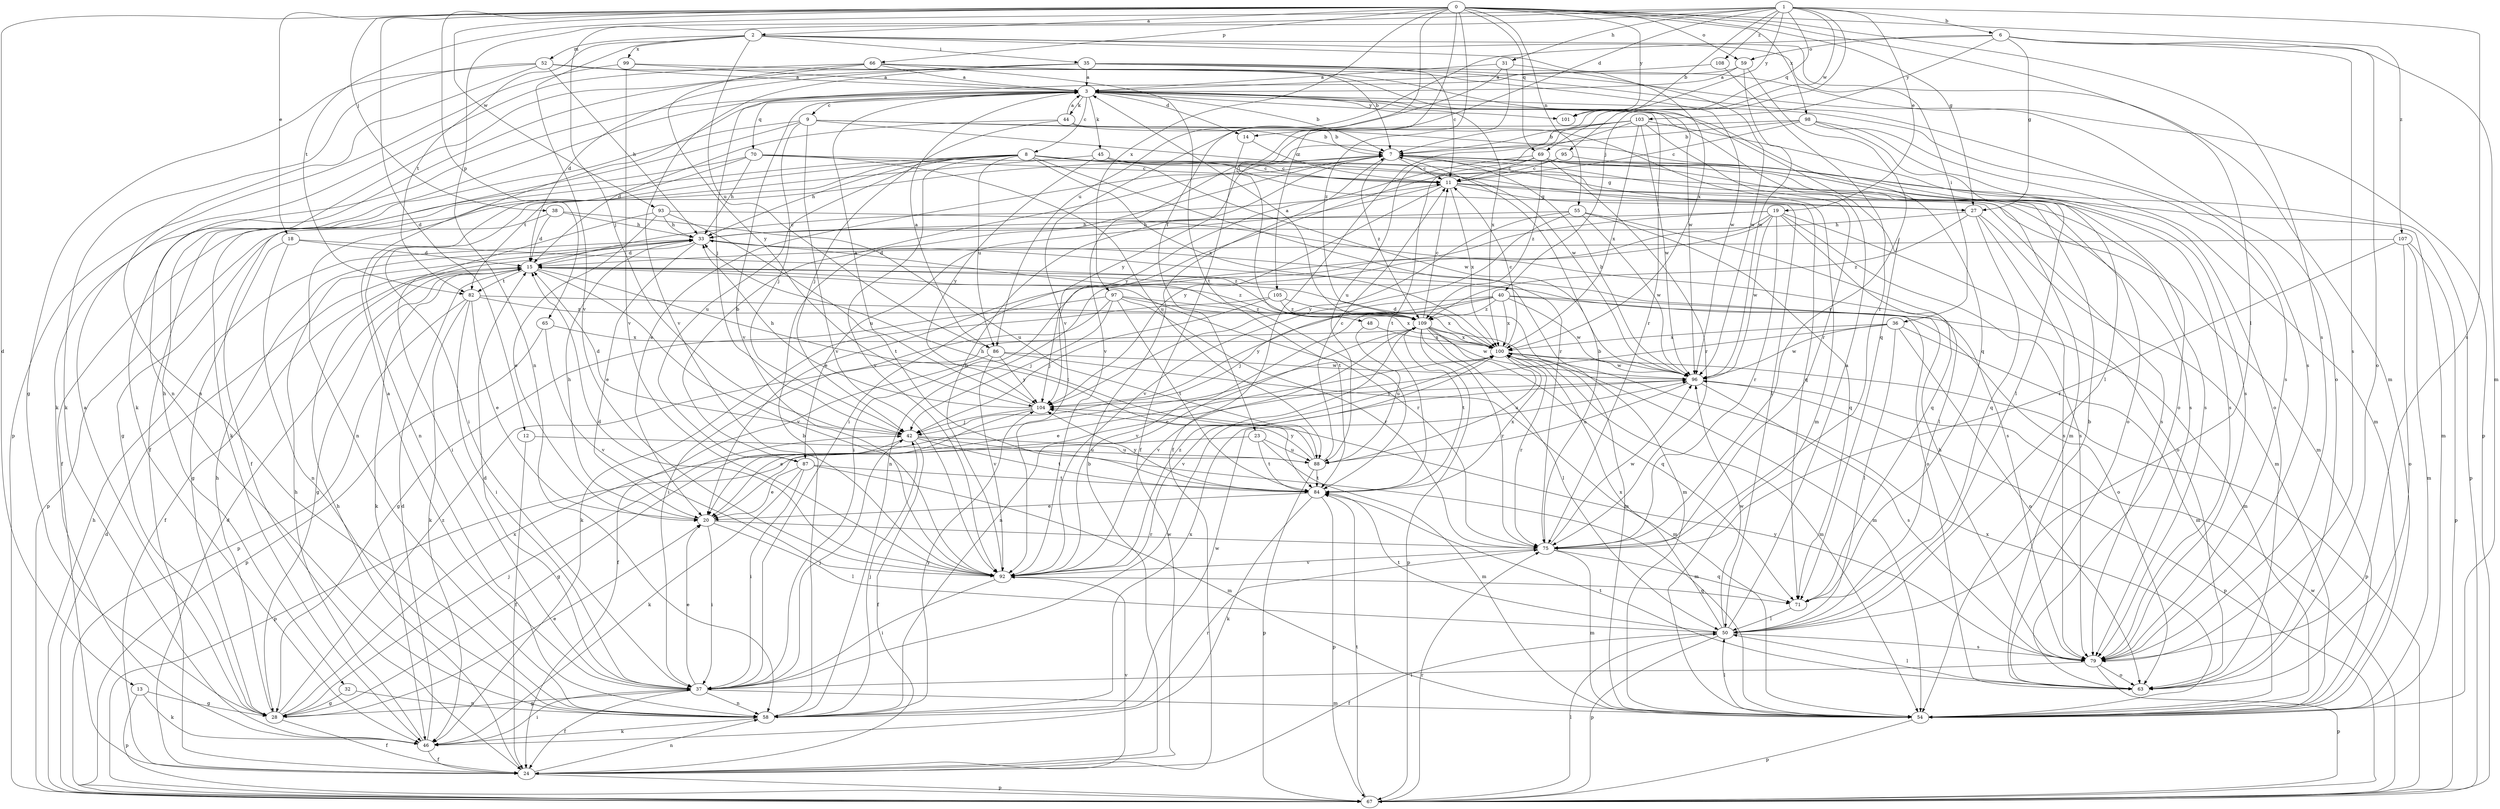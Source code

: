 strict digraph  {
0;
1;
2;
3;
6;
7;
8;
9;
11;
12;
13;
14;
15;
18;
19;
20;
23;
24;
27;
28;
31;
32;
33;
35;
36;
37;
38;
40;
42;
44;
45;
46;
48;
50;
52;
54;
55;
58;
59;
63;
65;
66;
67;
69;
70;
71;
75;
79;
82;
84;
86;
87;
88;
92;
93;
95;
96;
97;
98;
99;
100;
101;
103;
104;
105;
107;
108;
109;
0 -> 2  [label=a];
0 -> 12  [label=d];
0 -> 13  [label=d];
0 -> 18  [label=e];
0 -> 23  [label=f];
0 -> 27  [label=g];
0 -> 38  [label=j];
0 -> 48  [label=l];
0 -> 50  [label=l];
0 -> 55  [label=n];
0 -> 59  [label=o];
0 -> 65  [label=p];
0 -> 66  [label=p];
0 -> 69  [label=q];
0 -> 79  [label=s];
0 -> 93  [label=w];
0 -> 97  [label=x];
0 -> 98  [label=x];
0 -> 101  [label=y];
0 -> 105  [label=z];
0 -> 107  [label=z];
1 -> 6  [label=b];
1 -> 7  [label=b];
1 -> 14  [label=d];
1 -> 19  [label=e];
1 -> 31  [label=h];
1 -> 40  [label=j];
1 -> 42  [label=j];
1 -> 58  [label=n];
1 -> 69  [label=q];
1 -> 79  [label=s];
1 -> 82  [label=t];
1 -> 95  [label=w];
1 -> 101  [label=y];
1 -> 108  [label=z];
2 -> 35  [label=i];
2 -> 36  [label=i];
2 -> 52  [label=m];
2 -> 54  [label=m];
2 -> 82  [label=t];
2 -> 86  [label=u];
2 -> 92  [label=v];
2 -> 99  [label=x];
2 -> 100  [label=x];
3 -> 7  [label=b];
3 -> 8  [label=c];
3 -> 9  [label=c];
3 -> 14  [label=d];
3 -> 32  [label=h];
3 -> 44  [label=k];
3 -> 45  [label=k];
3 -> 70  [label=q];
3 -> 71  [label=q];
3 -> 75  [label=r];
3 -> 79  [label=s];
3 -> 92  [label=v];
3 -> 100  [label=x];
3 -> 101  [label=y];
6 -> 27  [label=g];
6 -> 54  [label=m];
6 -> 59  [label=o];
6 -> 63  [label=o];
6 -> 79  [label=s];
6 -> 86  [label=u];
6 -> 103  [label=y];
7 -> 11  [label=c];
7 -> 20  [label=e];
7 -> 27  [label=g];
7 -> 54  [label=m];
7 -> 63  [label=o];
7 -> 79  [label=s];
7 -> 82  [label=t];
7 -> 109  [label=z];
8 -> 11  [label=c];
8 -> 24  [label=f];
8 -> 33  [label=h];
8 -> 37  [label=i];
8 -> 50  [label=l];
8 -> 58  [label=n];
8 -> 75  [label=r];
8 -> 79  [label=s];
8 -> 86  [label=u];
8 -> 87  [label=u];
8 -> 92  [label=v];
8 -> 96  [label=w];
8 -> 100  [label=x];
9 -> 7  [label=b];
9 -> 24  [label=f];
9 -> 42  [label=j];
9 -> 46  [label=k];
9 -> 63  [label=o];
9 -> 92  [label=v];
9 -> 96  [label=w];
11 -> 27  [label=g];
11 -> 54  [label=m];
11 -> 79  [label=s];
11 -> 87  [label=u];
11 -> 100  [label=x];
11 -> 104  [label=y];
12 -> 24  [label=f];
12 -> 88  [label=u];
13 -> 28  [label=g];
13 -> 46  [label=k];
13 -> 67  [label=p];
14 -> 11  [label=c];
14 -> 24  [label=f];
15 -> 11  [label=c];
15 -> 24  [label=f];
15 -> 28  [label=g];
15 -> 46  [label=k];
15 -> 54  [label=m];
15 -> 75  [label=r];
15 -> 82  [label=t];
15 -> 84  [label=t];
15 -> 92  [label=v];
15 -> 109  [label=z];
18 -> 15  [label=d];
18 -> 28  [label=g];
18 -> 58  [label=n];
18 -> 109  [label=z];
19 -> 20  [label=e];
19 -> 33  [label=h];
19 -> 37  [label=i];
19 -> 58  [label=n];
19 -> 63  [label=o];
19 -> 71  [label=q];
19 -> 75  [label=r];
19 -> 79  [label=s];
19 -> 96  [label=w];
20 -> 33  [label=h];
20 -> 37  [label=i];
20 -> 50  [label=l];
20 -> 75  [label=r];
23 -> 54  [label=m];
23 -> 67  [label=p];
23 -> 84  [label=t];
23 -> 88  [label=u];
24 -> 7  [label=b];
24 -> 15  [label=d];
24 -> 33  [label=h];
24 -> 58  [label=n];
24 -> 67  [label=p];
24 -> 92  [label=v];
27 -> 33  [label=h];
27 -> 54  [label=m];
27 -> 71  [label=q];
27 -> 79  [label=s];
27 -> 109  [label=z];
28 -> 3  [label=a];
28 -> 20  [label=e];
28 -> 24  [label=f];
28 -> 33  [label=h];
28 -> 42  [label=j];
28 -> 100  [label=x];
28 -> 109  [label=z];
31 -> 3  [label=a];
31 -> 92  [label=v];
31 -> 96  [label=w];
31 -> 109  [label=z];
32 -> 28  [label=g];
32 -> 58  [label=n];
33 -> 15  [label=d];
33 -> 20  [label=e];
33 -> 63  [label=o];
33 -> 84  [label=t];
35 -> 3  [label=a];
35 -> 11  [label=c];
35 -> 15  [label=d];
35 -> 46  [label=k];
35 -> 63  [label=o];
35 -> 67  [label=p];
35 -> 79  [label=s];
35 -> 92  [label=v];
36 -> 20  [label=e];
36 -> 50  [label=l];
36 -> 54  [label=m];
36 -> 63  [label=o];
36 -> 96  [label=w];
36 -> 100  [label=x];
37 -> 3  [label=a];
37 -> 15  [label=d];
37 -> 20  [label=e];
37 -> 24  [label=f];
37 -> 28  [label=g];
37 -> 42  [label=j];
37 -> 54  [label=m];
37 -> 58  [label=n];
37 -> 96  [label=w];
38 -> 15  [label=d];
38 -> 33  [label=h];
38 -> 67  [label=p];
38 -> 88  [label=u];
40 -> 42  [label=j];
40 -> 54  [label=m];
40 -> 63  [label=o];
40 -> 92  [label=v];
40 -> 96  [label=w];
40 -> 100  [label=x];
40 -> 104  [label=y];
40 -> 109  [label=z];
42 -> 15  [label=d];
42 -> 24  [label=f];
42 -> 28  [label=g];
42 -> 54  [label=m];
42 -> 84  [label=t];
42 -> 88  [label=u];
44 -> 3  [label=a];
44 -> 7  [label=b];
44 -> 15  [label=d];
44 -> 42  [label=j];
44 -> 54  [label=m];
45 -> 11  [label=c];
45 -> 28  [label=g];
45 -> 71  [label=q];
45 -> 104  [label=y];
46 -> 15  [label=d];
46 -> 24  [label=f];
46 -> 33  [label=h];
46 -> 37  [label=i];
48 -> 88  [label=u];
48 -> 100  [label=x];
50 -> 3  [label=a];
50 -> 24  [label=f];
50 -> 67  [label=p];
50 -> 79  [label=s];
50 -> 84  [label=t];
50 -> 96  [label=w];
50 -> 100  [label=x];
52 -> 3  [label=a];
52 -> 28  [label=g];
52 -> 33  [label=h];
52 -> 46  [label=k];
52 -> 58  [label=n];
52 -> 96  [label=w];
54 -> 50  [label=l];
54 -> 67  [label=p];
54 -> 100  [label=x];
55 -> 33  [label=h];
55 -> 50  [label=l];
55 -> 71  [label=q];
55 -> 92  [label=v];
55 -> 96  [label=w];
55 -> 104  [label=y];
58 -> 7  [label=b];
58 -> 42  [label=j];
58 -> 46  [label=k];
58 -> 75  [label=r];
58 -> 96  [label=w];
58 -> 100  [label=x];
58 -> 104  [label=y];
59 -> 3  [label=a];
59 -> 42  [label=j];
59 -> 75  [label=r];
59 -> 96  [label=w];
63 -> 7  [label=b];
63 -> 50  [label=l];
63 -> 84  [label=t];
65 -> 67  [label=p];
65 -> 92  [label=v];
65 -> 100  [label=x];
66 -> 3  [label=a];
66 -> 7  [label=b];
66 -> 46  [label=k];
66 -> 58  [label=n];
66 -> 84  [label=t];
66 -> 96  [label=w];
66 -> 104  [label=y];
67 -> 15  [label=d];
67 -> 33  [label=h];
67 -> 50  [label=l];
67 -> 75  [label=r];
67 -> 84  [label=t];
67 -> 96  [label=w];
69 -> 11  [label=c];
69 -> 50  [label=l];
69 -> 67  [label=p];
69 -> 75  [label=r];
69 -> 84  [label=t];
69 -> 104  [label=y];
69 -> 109  [label=z];
70 -> 11  [label=c];
70 -> 24  [label=f];
70 -> 33  [label=h];
70 -> 58  [label=n];
70 -> 79  [label=s];
70 -> 88  [label=u];
71 -> 50  [label=l];
75 -> 7  [label=b];
75 -> 54  [label=m];
75 -> 71  [label=q];
75 -> 92  [label=v];
75 -> 96  [label=w];
79 -> 33  [label=h];
79 -> 37  [label=i];
79 -> 63  [label=o];
79 -> 67  [label=p];
79 -> 104  [label=y];
82 -> 20  [label=e];
82 -> 37  [label=i];
82 -> 46  [label=k];
82 -> 54  [label=m];
82 -> 67  [label=p];
82 -> 109  [label=z];
84 -> 20  [label=e];
84 -> 46  [label=k];
84 -> 67  [label=p];
84 -> 100  [label=x];
84 -> 104  [label=y];
86 -> 3  [label=a];
86 -> 24  [label=f];
86 -> 54  [label=m];
86 -> 92  [label=v];
86 -> 96  [label=w];
86 -> 104  [label=y];
87 -> 7  [label=b];
87 -> 20  [label=e];
87 -> 37  [label=i];
87 -> 46  [label=k];
87 -> 54  [label=m];
87 -> 84  [label=t];
88 -> 11  [label=c];
88 -> 33  [label=h];
88 -> 67  [label=p];
88 -> 84  [label=t];
88 -> 104  [label=y];
92 -> 7  [label=b];
92 -> 15  [label=d];
92 -> 37  [label=i];
92 -> 71  [label=q];
92 -> 109  [label=z];
93 -> 20  [label=e];
93 -> 33  [label=h];
93 -> 37  [label=i];
93 -> 79  [label=s];
93 -> 84  [label=t];
95 -> 11  [label=c];
95 -> 37  [label=i];
95 -> 54  [label=m];
96 -> 7  [label=b];
96 -> 67  [label=p];
96 -> 79  [label=s];
96 -> 88  [label=u];
96 -> 104  [label=y];
97 -> 28  [label=g];
97 -> 37  [label=i];
97 -> 42  [label=j];
97 -> 75  [label=r];
97 -> 84  [label=t];
97 -> 100  [label=x];
97 -> 109  [label=z];
98 -> 7  [label=b];
98 -> 11  [label=c];
98 -> 50  [label=l];
98 -> 54  [label=m];
98 -> 79  [label=s];
98 -> 104  [label=y];
99 -> 3  [label=a];
99 -> 67  [label=p];
99 -> 71  [label=q];
99 -> 92  [label=v];
100 -> 11  [label=c];
100 -> 15  [label=d];
100 -> 20  [label=e];
100 -> 54  [label=m];
100 -> 67  [label=p];
100 -> 75  [label=r];
100 -> 88  [label=u];
100 -> 92  [label=v];
100 -> 96  [label=w];
103 -> 7  [label=b];
103 -> 24  [label=f];
103 -> 63  [label=o];
103 -> 75  [label=r];
103 -> 88  [label=u];
103 -> 92  [label=v];
103 -> 96  [label=w];
103 -> 100  [label=x];
104 -> 3  [label=a];
104 -> 20  [label=e];
104 -> 33  [label=h];
104 -> 42  [label=j];
105 -> 42  [label=j];
105 -> 46  [label=k];
105 -> 100  [label=x];
105 -> 109  [label=z];
107 -> 15  [label=d];
107 -> 54  [label=m];
107 -> 63  [label=o];
107 -> 67  [label=p];
107 -> 75  [label=r];
108 -> 3  [label=a];
108 -> 75  [label=r];
109 -> 3  [label=a];
109 -> 11  [label=c];
109 -> 50  [label=l];
109 -> 54  [label=m];
109 -> 58  [label=n];
109 -> 67  [label=p];
109 -> 71  [label=q];
109 -> 75  [label=r];
109 -> 84  [label=t];
109 -> 92  [label=v];
109 -> 96  [label=w];
109 -> 100  [label=x];
}
